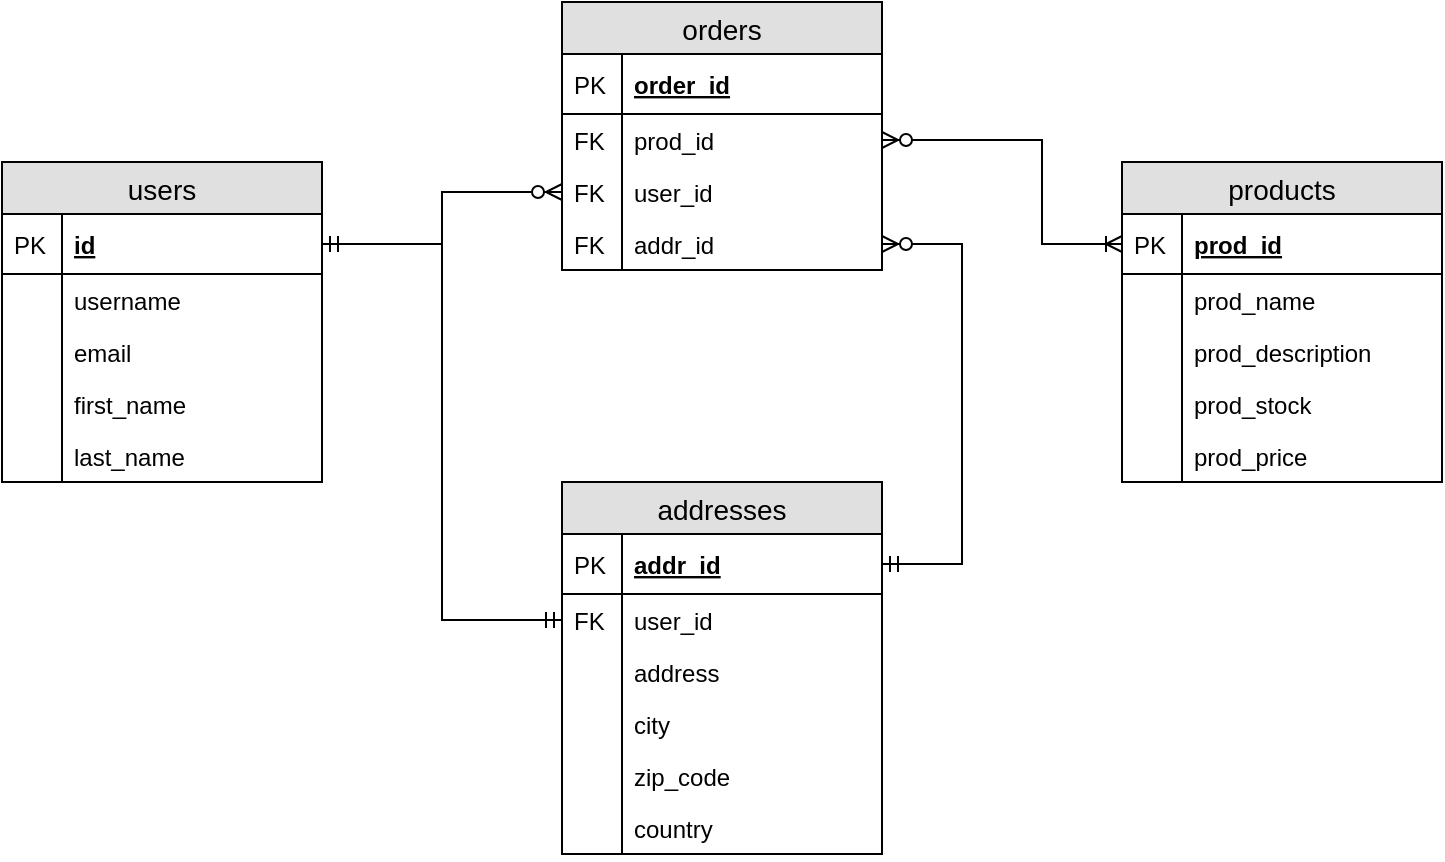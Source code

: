 <mxfile version="12.3.1" type="device" pages="1"><diagram id="jgOk-4kW1cyd4jFNG9al" name="Page-1"><mxGraphModel dx="806" dy="497" grid="1" gridSize="10" guides="1" tooltips="1" connect="1" arrows="1" fold="1" page="1" pageScale="1" pageWidth="827" pageHeight="1169" math="0" shadow="0"><root><mxCell id="0"/><mxCell id="1" parent="0"/><mxCell id="70iRglQkmwfXYrOYH7t1-1" value="users" style="swimlane;fontStyle=0;childLayout=stackLayout;horizontal=1;startSize=26;fillColor=#e0e0e0;horizontalStack=0;resizeParent=1;resizeParentMax=0;resizeLast=0;collapsible=1;marginBottom=0;swimlaneFillColor=#ffffff;align=center;fontSize=14;" vertex="1" parent="1"><mxGeometry x="40" y="120" width="160" height="160" as="geometry"><mxRectangle x="20" y="20" width="70" height="26" as="alternateBounds"/></mxGeometry></mxCell><mxCell id="70iRglQkmwfXYrOYH7t1-2" value="id" style="shape=partialRectangle;top=0;left=0;right=0;bottom=1;align=left;verticalAlign=middle;fillColor=none;spacingLeft=34;spacingRight=4;overflow=hidden;rotatable=0;points=[[0,0.5],[1,0.5]];portConstraint=eastwest;dropTarget=0;fontStyle=5;fontSize=12;" vertex="1" parent="70iRglQkmwfXYrOYH7t1-1"><mxGeometry y="26" width="160" height="30" as="geometry"/></mxCell><mxCell id="70iRglQkmwfXYrOYH7t1-3" value="PK" style="shape=partialRectangle;top=0;left=0;bottom=0;fillColor=none;align=left;verticalAlign=middle;spacingLeft=4;spacingRight=4;overflow=hidden;rotatable=0;points=[];portConstraint=eastwest;part=1;fontSize=12;" vertex="1" connectable="0" parent="70iRglQkmwfXYrOYH7t1-2"><mxGeometry width="30" height="30" as="geometry"/></mxCell><mxCell id="70iRglQkmwfXYrOYH7t1-4" value="username" style="shape=partialRectangle;top=0;left=0;right=0;bottom=0;align=left;verticalAlign=top;fillColor=none;spacingLeft=34;spacingRight=4;overflow=hidden;rotatable=0;points=[[0,0.5],[1,0.5]];portConstraint=eastwest;dropTarget=0;fontSize=12;" vertex="1" parent="70iRglQkmwfXYrOYH7t1-1"><mxGeometry y="56" width="160" height="26" as="geometry"/></mxCell><mxCell id="70iRglQkmwfXYrOYH7t1-5" value="" style="shape=partialRectangle;top=0;left=0;bottom=0;fillColor=none;align=left;verticalAlign=top;spacingLeft=4;spacingRight=4;overflow=hidden;rotatable=0;points=[];portConstraint=eastwest;part=1;fontSize=12;" vertex="1" connectable="0" parent="70iRglQkmwfXYrOYH7t1-4"><mxGeometry width="30" height="26" as="geometry"/></mxCell><mxCell id="70iRglQkmwfXYrOYH7t1-6" value="email" style="shape=partialRectangle;top=0;left=0;right=0;bottom=0;align=left;verticalAlign=top;fillColor=none;spacingLeft=34;spacingRight=4;overflow=hidden;rotatable=0;points=[[0,0.5],[1,0.5]];portConstraint=eastwest;dropTarget=0;fontSize=12;" vertex="1" parent="70iRglQkmwfXYrOYH7t1-1"><mxGeometry y="82" width="160" height="26" as="geometry"/></mxCell><mxCell id="70iRglQkmwfXYrOYH7t1-7" value="" style="shape=partialRectangle;top=0;left=0;bottom=0;fillColor=none;align=left;verticalAlign=top;spacingLeft=4;spacingRight=4;overflow=hidden;rotatable=0;points=[];portConstraint=eastwest;part=1;fontSize=12;" vertex="1" connectable="0" parent="70iRglQkmwfXYrOYH7t1-6"><mxGeometry width="30" height="26" as="geometry"/></mxCell><mxCell id="70iRglQkmwfXYrOYH7t1-8" value="first_name" style="shape=partialRectangle;top=0;left=0;right=0;bottom=0;align=left;verticalAlign=top;fillColor=none;spacingLeft=34;spacingRight=4;overflow=hidden;rotatable=0;points=[[0,0.5],[1,0.5]];portConstraint=eastwest;dropTarget=0;fontSize=12;" vertex="1" parent="70iRglQkmwfXYrOYH7t1-1"><mxGeometry y="108" width="160" height="26" as="geometry"/></mxCell><mxCell id="70iRglQkmwfXYrOYH7t1-9" value="" style="shape=partialRectangle;top=0;left=0;bottom=0;fillColor=none;align=left;verticalAlign=top;spacingLeft=4;spacingRight=4;overflow=hidden;rotatable=0;points=[];portConstraint=eastwest;part=1;fontSize=12;" vertex="1" connectable="0" parent="70iRglQkmwfXYrOYH7t1-8"><mxGeometry width="30" height="26" as="geometry"/></mxCell><mxCell id="70iRglQkmwfXYrOYH7t1-26" value="last_name" style="shape=partialRectangle;top=0;left=0;right=0;bottom=0;align=left;verticalAlign=top;fillColor=none;spacingLeft=34;spacingRight=4;overflow=hidden;rotatable=0;points=[[0,0.5],[1,0.5]];portConstraint=eastwest;dropTarget=0;fontSize=12;" vertex="1" parent="70iRglQkmwfXYrOYH7t1-1"><mxGeometry y="134" width="160" height="26" as="geometry"/></mxCell><mxCell id="70iRglQkmwfXYrOYH7t1-27" value="" style="shape=partialRectangle;top=0;left=0;bottom=0;fillColor=none;align=left;verticalAlign=top;spacingLeft=4;spacingRight=4;overflow=hidden;rotatable=0;points=[];portConstraint=eastwest;part=1;fontSize=12;" vertex="1" connectable="0" parent="70iRglQkmwfXYrOYH7t1-26"><mxGeometry width="30" height="26" as="geometry"/></mxCell><mxCell id="70iRglQkmwfXYrOYH7t1-28" value="addresses" style="swimlane;fontStyle=0;childLayout=stackLayout;horizontal=1;startSize=26;fillColor=#e0e0e0;horizontalStack=0;resizeParent=1;resizeParentMax=0;resizeLast=0;collapsible=1;marginBottom=0;swimlaneFillColor=#ffffff;align=center;fontSize=14;" vertex="1" parent="1"><mxGeometry x="320" y="280" width="160" height="186" as="geometry"><mxRectangle x="20" y="20" width="70" height="26" as="alternateBounds"/></mxGeometry></mxCell><mxCell id="70iRglQkmwfXYrOYH7t1-29" value="addr_id" style="shape=partialRectangle;top=0;left=0;right=0;bottom=1;align=left;verticalAlign=middle;fillColor=none;spacingLeft=34;spacingRight=4;overflow=hidden;rotatable=0;points=[[0,0.5],[1,0.5]];portConstraint=eastwest;dropTarget=0;fontStyle=5;fontSize=12;" vertex="1" parent="70iRglQkmwfXYrOYH7t1-28"><mxGeometry y="26" width="160" height="30" as="geometry"/></mxCell><mxCell id="70iRglQkmwfXYrOYH7t1-30" value="PK" style="shape=partialRectangle;top=0;left=0;bottom=0;fillColor=none;align=left;verticalAlign=middle;spacingLeft=4;spacingRight=4;overflow=hidden;rotatable=0;points=[];portConstraint=eastwest;part=1;fontSize=12;" vertex="1" connectable="0" parent="70iRglQkmwfXYrOYH7t1-29"><mxGeometry width="30" height="30" as="geometry"/></mxCell><mxCell id="70iRglQkmwfXYrOYH7t1-31" value="user_id" style="shape=partialRectangle;top=0;left=0;right=0;bottom=0;align=left;verticalAlign=top;fillColor=none;spacingLeft=34;spacingRight=4;overflow=hidden;rotatable=0;points=[[0,0.5],[1,0.5]];portConstraint=eastwest;dropTarget=0;fontSize=12;" vertex="1" parent="70iRglQkmwfXYrOYH7t1-28"><mxGeometry y="56" width="160" height="26" as="geometry"/></mxCell><mxCell id="70iRglQkmwfXYrOYH7t1-32" value="FK" style="shape=partialRectangle;top=0;left=0;bottom=0;fillColor=none;align=left;verticalAlign=top;spacingLeft=4;spacingRight=4;overflow=hidden;rotatable=0;points=[];portConstraint=eastwest;part=1;fontSize=12;" vertex="1" connectable="0" parent="70iRglQkmwfXYrOYH7t1-31"><mxGeometry width="30" height="26" as="geometry"/></mxCell><mxCell id="70iRglQkmwfXYrOYH7t1-33" value="address" style="shape=partialRectangle;top=0;left=0;right=0;bottom=0;align=left;verticalAlign=top;fillColor=none;spacingLeft=34;spacingRight=4;overflow=hidden;rotatable=0;points=[[0,0.5],[1,0.5]];portConstraint=eastwest;dropTarget=0;fontSize=12;" vertex="1" parent="70iRglQkmwfXYrOYH7t1-28"><mxGeometry y="82" width="160" height="26" as="geometry"/></mxCell><mxCell id="70iRglQkmwfXYrOYH7t1-34" value="" style="shape=partialRectangle;top=0;left=0;bottom=0;fillColor=none;align=left;verticalAlign=top;spacingLeft=4;spacingRight=4;overflow=hidden;rotatable=0;points=[];portConstraint=eastwest;part=1;fontSize=12;" vertex="1" connectable="0" parent="70iRglQkmwfXYrOYH7t1-33"><mxGeometry width="30" height="26" as="geometry"/></mxCell><mxCell id="70iRglQkmwfXYrOYH7t1-35" value="city" style="shape=partialRectangle;top=0;left=0;right=0;bottom=0;align=left;verticalAlign=top;fillColor=none;spacingLeft=34;spacingRight=4;overflow=hidden;rotatable=0;points=[[0,0.5],[1,0.5]];portConstraint=eastwest;dropTarget=0;fontSize=12;" vertex="1" parent="70iRglQkmwfXYrOYH7t1-28"><mxGeometry y="108" width="160" height="26" as="geometry"/></mxCell><mxCell id="70iRglQkmwfXYrOYH7t1-36" value="" style="shape=partialRectangle;top=0;left=0;bottom=0;fillColor=none;align=left;verticalAlign=top;spacingLeft=4;spacingRight=4;overflow=hidden;rotatable=0;points=[];portConstraint=eastwest;part=1;fontSize=12;" vertex="1" connectable="0" parent="70iRglQkmwfXYrOYH7t1-35"><mxGeometry width="30" height="26" as="geometry"/></mxCell><mxCell id="70iRglQkmwfXYrOYH7t1-37" value="zip_code" style="shape=partialRectangle;top=0;left=0;right=0;bottom=0;align=left;verticalAlign=top;fillColor=none;spacingLeft=34;spacingRight=4;overflow=hidden;rotatable=0;points=[[0,0.5],[1,0.5]];portConstraint=eastwest;dropTarget=0;fontSize=12;" vertex="1" parent="70iRglQkmwfXYrOYH7t1-28"><mxGeometry y="134" width="160" height="26" as="geometry"/></mxCell><mxCell id="70iRglQkmwfXYrOYH7t1-38" value="" style="shape=partialRectangle;top=0;left=0;bottom=0;fillColor=none;align=left;verticalAlign=top;spacingLeft=4;spacingRight=4;overflow=hidden;rotatable=0;points=[];portConstraint=eastwest;part=1;fontSize=12;" vertex="1" connectable="0" parent="70iRglQkmwfXYrOYH7t1-37"><mxGeometry width="30" height="26" as="geometry"/></mxCell><mxCell id="70iRglQkmwfXYrOYH7t1-50" value="country" style="shape=partialRectangle;top=0;left=0;right=0;bottom=0;align=left;verticalAlign=top;fillColor=none;spacingLeft=34;spacingRight=4;overflow=hidden;rotatable=0;points=[[0,0.5],[1,0.5]];portConstraint=eastwest;dropTarget=0;fontSize=12;" vertex="1" parent="70iRglQkmwfXYrOYH7t1-28"><mxGeometry y="160" width="160" height="26" as="geometry"/></mxCell><mxCell id="70iRglQkmwfXYrOYH7t1-51" value="" style="shape=partialRectangle;top=0;left=0;bottom=0;fillColor=none;align=left;verticalAlign=top;spacingLeft=4;spacingRight=4;overflow=hidden;rotatable=0;points=[];portConstraint=eastwest;part=1;fontSize=12;" vertex="1" connectable="0" parent="70iRglQkmwfXYrOYH7t1-50"><mxGeometry width="30" height="26" as="geometry"/></mxCell><mxCell id="70iRglQkmwfXYrOYH7t1-52" value="products" style="swimlane;fontStyle=0;childLayout=stackLayout;horizontal=1;startSize=26;fillColor=#e0e0e0;horizontalStack=0;resizeParent=1;resizeParentMax=0;resizeLast=0;collapsible=1;marginBottom=0;swimlaneFillColor=#ffffff;align=center;fontSize=14;" vertex="1" parent="1"><mxGeometry x="600" y="120" width="160" height="160" as="geometry"><mxRectangle x="20" y="20" width="70" height="26" as="alternateBounds"/></mxGeometry></mxCell><mxCell id="70iRglQkmwfXYrOYH7t1-53" value="prod_id" style="shape=partialRectangle;top=0;left=0;right=0;bottom=1;align=left;verticalAlign=middle;fillColor=none;spacingLeft=34;spacingRight=4;overflow=hidden;rotatable=0;points=[[0,0.5],[1,0.5]];portConstraint=eastwest;dropTarget=0;fontStyle=5;fontSize=12;" vertex="1" parent="70iRglQkmwfXYrOYH7t1-52"><mxGeometry y="26" width="160" height="30" as="geometry"/></mxCell><mxCell id="70iRglQkmwfXYrOYH7t1-54" value="PK" style="shape=partialRectangle;top=0;left=0;bottom=0;fillColor=none;align=left;verticalAlign=middle;spacingLeft=4;spacingRight=4;overflow=hidden;rotatable=0;points=[];portConstraint=eastwest;part=1;fontSize=12;" vertex="1" connectable="0" parent="70iRglQkmwfXYrOYH7t1-53"><mxGeometry width="30" height="30" as="geometry"/></mxCell><mxCell id="70iRglQkmwfXYrOYH7t1-55" value="prod_name" style="shape=partialRectangle;top=0;left=0;right=0;bottom=0;align=left;verticalAlign=top;fillColor=none;spacingLeft=34;spacingRight=4;overflow=hidden;rotatable=0;points=[[0,0.5],[1,0.5]];portConstraint=eastwest;dropTarget=0;fontSize=12;" vertex="1" parent="70iRglQkmwfXYrOYH7t1-52"><mxGeometry y="56" width="160" height="26" as="geometry"/></mxCell><mxCell id="70iRglQkmwfXYrOYH7t1-56" value="" style="shape=partialRectangle;top=0;left=0;bottom=0;fillColor=none;align=left;verticalAlign=top;spacingLeft=4;spacingRight=4;overflow=hidden;rotatable=0;points=[];portConstraint=eastwest;part=1;fontSize=12;" vertex="1" connectable="0" parent="70iRglQkmwfXYrOYH7t1-55"><mxGeometry width="30" height="26" as="geometry"/></mxCell><mxCell id="70iRglQkmwfXYrOYH7t1-57" value="prod_description" style="shape=partialRectangle;top=0;left=0;right=0;bottom=0;align=left;verticalAlign=top;fillColor=none;spacingLeft=34;spacingRight=4;overflow=hidden;rotatable=0;points=[[0,0.5],[1,0.5]];portConstraint=eastwest;dropTarget=0;fontSize=12;" vertex="1" parent="70iRglQkmwfXYrOYH7t1-52"><mxGeometry y="82" width="160" height="26" as="geometry"/></mxCell><mxCell id="70iRglQkmwfXYrOYH7t1-58" value="" style="shape=partialRectangle;top=0;left=0;bottom=0;fillColor=none;align=left;verticalAlign=top;spacingLeft=4;spacingRight=4;overflow=hidden;rotatable=0;points=[];portConstraint=eastwest;part=1;fontSize=12;" vertex="1" connectable="0" parent="70iRglQkmwfXYrOYH7t1-57"><mxGeometry width="30" height="26" as="geometry"/></mxCell><mxCell id="70iRglQkmwfXYrOYH7t1-59" value="prod_stock" style="shape=partialRectangle;top=0;left=0;right=0;bottom=0;align=left;verticalAlign=top;fillColor=none;spacingLeft=34;spacingRight=4;overflow=hidden;rotatable=0;points=[[0,0.5],[1,0.5]];portConstraint=eastwest;dropTarget=0;fontSize=12;" vertex="1" parent="70iRglQkmwfXYrOYH7t1-52"><mxGeometry y="108" width="160" height="26" as="geometry"/></mxCell><mxCell id="70iRglQkmwfXYrOYH7t1-60" value="" style="shape=partialRectangle;top=0;left=0;bottom=0;fillColor=none;align=left;verticalAlign=top;spacingLeft=4;spacingRight=4;overflow=hidden;rotatable=0;points=[];portConstraint=eastwest;part=1;fontSize=12;" vertex="1" connectable="0" parent="70iRglQkmwfXYrOYH7t1-59"><mxGeometry width="30" height="26" as="geometry"/></mxCell><mxCell id="70iRglQkmwfXYrOYH7t1-61" value="prod_price" style="shape=partialRectangle;top=0;left=0;right=0;bottom=0;align=left;verticalAlign=top;fillColor=none;spacingLeft=34;spacingRight=4;overflow=hidden;rotatable=0;points=[[0,0.5],[1,0.5]];portConstraint=eastwest;dropTarget=0;fontSize=12;" vertex="1" parent="70iRglQkmwfXYrOYH7t1-52"><mxGeometry y="134" width="160" height="26" as="geometry"/></mxCell><mxCell id="70iRglQkmwfXYrOYH7t1-62" value="" style="shape=partialRectangle;top=0;left=0;bottom=0;fillColor=none;align=left;verticalAlign=top;spacingLeft=4;spacingRight=4;overflow=hidden;rotatable=0;points=[];portConstraint=eastwest;part=1;fontSize=12;" vertex="1" connectable="0" parent="70iRglQkmwfXYrOYH7t1-61"><mxGeometry width="30" height="26" as="geometry"/></mxCell><mxCell id="70iRglQkmwfXYrOYH7t1-65" value="orders" style="swimlane;fontStyle=0;childLayout=stackLayout;horizontal=1;startSize=26;fillColor=#e0e0e0;horizontalStack=0;resizeParent=1;resizeParentMax=0;resizeLast=0;collapsible=1;marginBottom=0;swimlaneFillColor=#ffffff;align=center;fontSize=14;" vertex="1" parent="1"><mxGeometry x="320" y="40" width="160" height="134" as="geometry"><mxRectangle x="20" y="20" width="70" height="26" as="alternateBounds"/></mxGeometry></mxCell><mxCell id="70iRglQkmwfXYrOYH7t1-66" value="order_id" style="shape=partialRectangle;top=0;left=0;right=0;bottom=1;align=left;verticalAlign=middle;fillColor=none;spacingLeft=34;spacingRight=4;overflow=hidden;rotatable=0;points=[[0,0.5],[1,0.5]];portConstraint=eastwest;dropTarget=0;fontStyle=5;fontSize=12;" vertex="1" parent="70iRglQkmwfXYrOYH7t1-65"><mxGeometry y="26" width="160" height="30" as="geometry"/></mxCell><mxCell id="70iRglQkmwfXYrOYH7t1-67" value="PK" style="shape=partialRectangle;top=0;left=0;bottom=0;fillColor=none;align=left;verticalAlign=middle;spacingLeft=4;spacingRight=4;overflow=hidden;rotatable=0;points=[];portConstraint=eastwest;part=1;fontSize=12;" vertex="1" connectable="0" parent="70iRglQkmwfXYrOYH7t1-66"><mxGeometry width="30" height="30" as="geometry"/></mxCell><mxCell id="70iRglQkmwfXYrOYH7t1-68" value="prod_id" style="shape=partialRectangle;top=0;left=0;right=0;bottom=0;align=left;verticalAlign=top;fillColor=none;spacingLeft=34;spacingRight=4;overflow=hidden;rotatable=0;points=[[0,0.5],[1,0.5]];portConstraint=eastwest;dropTarget=0;fontSize=12;" vertex="1" parent="70iRglQkmwfXYrOYH7t1-65"><mxGeometry y="56" width="160" height="26" as="geometry"/></mxCell><mxCell id="70iRglQkmwfXYrOYH7t1-69" value="FK" style="shape=partialRectangle;top=0;left=0;bottom=0;fillColor=none;align=left;verticalAlign=top;spacingLeft=4;spacingRight=4;overflow=hidden;rotatable=0;points=[];portConstraint=eastwest;part=1;fontSize=12;" vertex="1" connectable="0" parent="70iRglQkmwfXYrOYH7t1-68"><mxGeometry width="30" height="26" as="geometry"/></mxCell><mxCell id="70iRglQkmwfXYrOYH7t1-70" value="user_id" style="shape=partialRectangle;top=0;left=0;right=0;bottom=0;align=left;verticalAlign=top;fillColor=none;spacingLeft=34;spacingRight=4;overflow=hidden;rotatable=0;points=[[0,0.5],[1,0.5]];portConstraint=eastwest;dropTarget=0;fontSize=12;" vertex="1" parent="70iRglQkmwfXYrOYH7t1-65"><mxGeometry y="82" width="160" height="26" as="geometry"/></mxCell><mxCell id="70iRglQkmwfXYrOYH7t1-71" value="FK" style="shape=partialRectangle;top=0;left=0;bottom=0;fillColor=none;align=left;verticalAlign=top;spacingLeft=4;spacingRight=4;overflow=hidden;rotatable=0;points=[];portConstraint=eastwest;part=1;fontSize=12;" vertex="1" connectable="0" parent="70iRglQkmwfXYrOYH7t1-70"><mxGeometry width="30" height="26" as="geometry"/></mxCell><mxCell id="70iRglQkmwfXYrOYH7t1-72" value="addr_id" style="shape=partialRectangle;top=0;left=0;right=0;bottom=0;align=left;verticalAlign=top;fillColor=none;spacingLeft=34;spacingRight=4;overflow=hidden;rotatable=0;points=[[0,0.5],[1,0.5]];portConstraint=eastwest;dropTarget=0;fontSize=12;" vertex="1" parent="70iRglQkmwfXYrOYH7t1-65"><mxGeometry y="108" width="160" height="26" as="geometry"/></mxCell><mxCell id="70iRglQkmwfXYrOYH7t1-73" value="FK" style="shape=partialRectangle;top=0;left=0;bottom=0;fillColor=none;align=left;verticalAlign=top;spacingLeft=4;spacingRight=4;overflow=hidden;rotatable=0;points=[];portConstraint=eastwest;part=1;fontSize=12;" vertex="1" connectable="0" parent="70iRglQkmwfXYrOYH7t1-72"><mxGeometry width="30" height="26" as="geometry"/></mxCell><mxCell id="70iRglQkmwfXYrOYH7t1-81" style="edgeStyle=orthogonalEdgeStyle;rounded=0;orthogonalLoop=1;jettySize=auto;html=1;exitX=1;exitY=0.5;exitDx=0;exitDy=0;entryX=0;entryY=0.5;entryDx=0;entryDy=0;startArrow=ERmandOne;startFill=0;endArrow=ERmandOne;endFill=0;" edge="1" parent="1" source="70iRglQkmwfXYrOYH7t1-2" target="70iRglQkmwfXYrOYH7t1-31"><mxGeometry relative="1" as="geometry"/></mxCell><mxCell id="70iRglQkmwfXYrOYH7t1-82" style="edgeStyle=orthogonalEdgeStyle;rounded=0;orthogonalLoop=1;jettySize=auto;html=1;exitX=1;exitY=0.5;exitDx=0;exitDy=0;entryX=0;entryY=0.5;entryDx=0;entryDy=0;startArrow=ERmandOne;startFill=0;endArrow=ERzeroToMany;endFill=1;" edge="1" parent="1" source="70iRglQkmwfXYrOYH7t1-2" target="70iRglQkmwfXYrOYH7t1-70"><mxGeometry relative="1" as="geometry"/></mxCell><mxCell id="70iRglQkmwfXYrOYH7t1-83" style="edgeStyle=orthogonalEdgeStyle;rounded=0;orthogonalLoop=1;jettySize=auto;html=1;exitX=1;exitY=0.5;exitDx=0;exitDy=0;entryX=0;entryY=0.5;entryDx=0;entryDy=0;startArrow=ERzeroToMany;startFill=1;endArrow=ERoneToMany;endFill=0;" edge="1" parent="1" source="70iRglQkmwfXYrOYH7t1-68" target="70iRglQkmwfXYrOYH7t1-53"><mxGeometry relative="1" as="geometry"><Array as="points"><mxPoint x="560" y="109"/><mxPoint x="560" y="161"/></Array></mxGeometry></mxCell><mxCell id="70iRglQkmwfXYrOYH7t1-84" style="edgeStyle=orthogonalEdgeStyle;rounded=0;orthogonalLoop=1;jettySize=auto;html=1;exitX=1;exitY=0.5;exitDx=0;exitDy=0;entryX=1;entryY=0.5;entryDx=0;entryDy=0;startArrow=ERzeroToMany;startFill=1;endArrow=ERmandOne;endFill=0;" edge="1" parent="1" source="70iRglQkmwfXYrOYH7t1-72" target="70iRglQkmwfXYrOYH7t1-29"><mxGeometry relative="1" as="geometry"><Array as="points"><mxPoint x="520" y="161"/><mxPoint x="520" y="321"/></Array></mxGeometry></mxCell></root></mxGraphModel></diagram></mxfile>